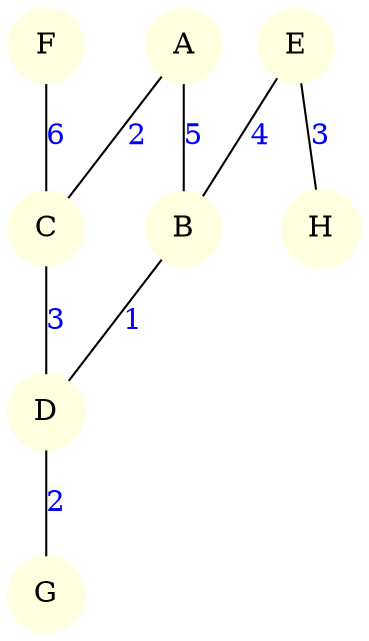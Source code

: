 graph graphe_pondere {
    node [shape=circle, style=filled, color=lightyellow, fontcolor=black];
    edge [color=black, fontcolor=blue];

    A [label="A"];
    B [label="B"];
    C [label="C"];
    D [label="D"];
    E [label="E"];
    F [label="F"];
    G [label="G"];
    H [label="H"];


    // Les arêtes avec poids
    A -- B [label="5", weight=5];
    A -- C [label="2", weight=2];
    B -- D [label="1", weight=1];
    C -- D [label="3", weight=3];
    E -- B [label="4", weight=4];
    F -- C [label="6", weight=6];
    D -- G [label="2", weight=2];
    E -- H [label="3", weight=3];
    
}
